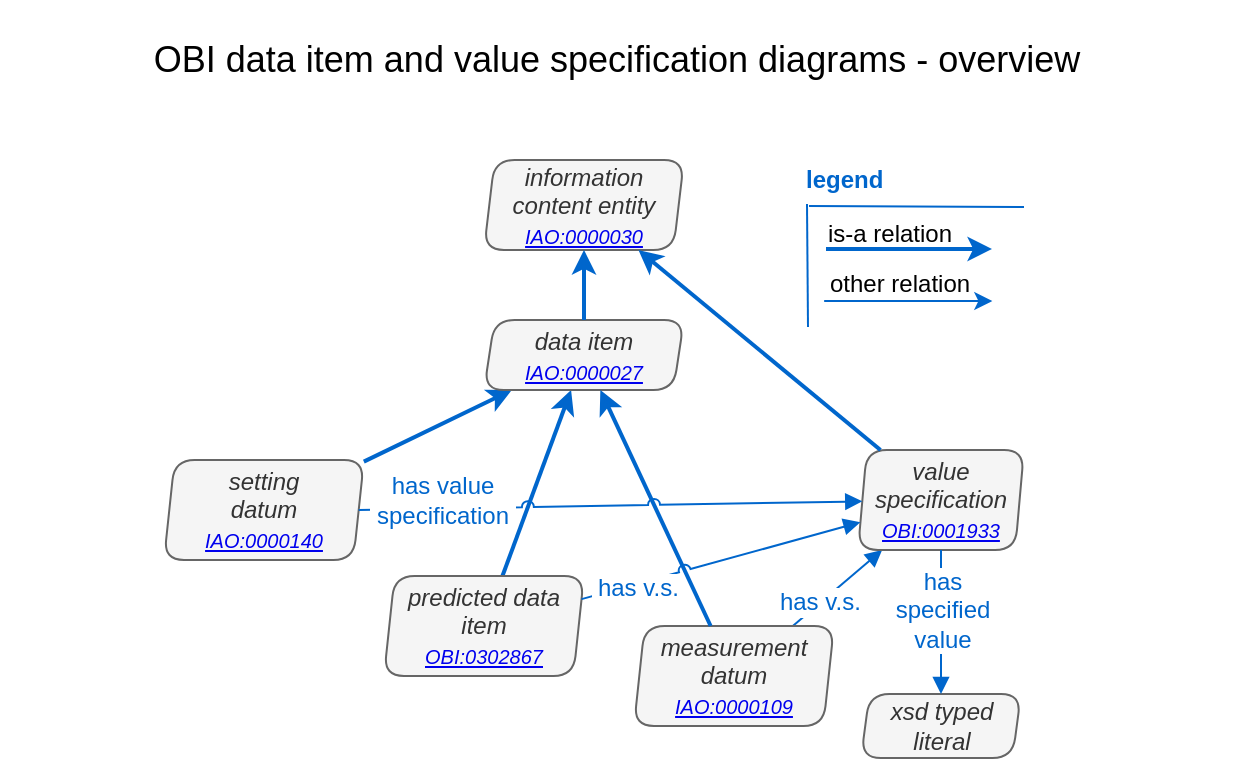 <mxfile version="12.2.2" type="device" pages="1"><diagram id="2f29cdf5-8bdf-8148-1107-64738e3cd883" name="Data item overview"><mxGraphModel dx="1186" dy="680" grid="1" gridSize="10" guides="1" tooltips="1" connect="1" arrows="1" fold="1" page="1" pageScale="1" pageWidth="850" pageHeight="850" background="#ffffff" math="0" shadow="0"><root><mxCell id="0"/><mxCell id="1" parent="0"/><mxCell id="349" value="" style="edgeStyle=none;rounded=0;html=1;jettySize=auto;orthogonalLoop=1;strokeColor=#0066CC;strokeWidth=2;fontSize=12;fontColor=#0066CC;" parent="1" source="348" target="293" edge="1"><mxGeometry relative="1" as="geometry"><mxPoint x="410" y="245" as="sourcePoint"/><mxPoint x="410" y="215" as="targetPoint"/></mxGeometry></mxCell><mxCell id="350" value="" style="edgeStyle=none;rounded=0;html=1;jettySize=auto;orthogonalLoop=1;strokeColor=#0066CC;strokeWidth=2;fontSize=12;fontColor=#0066CC;" parent="1" source="347" target="293" edge="1"><mxGeometry relative="1" as="geometry"><mxPoint x="285.187" y="252.933" as="sourcePoint"/><mxPoint x="370.597" y="215" as="targetPoint"/></mxGeometry></mxCell><mxCell id="5" value="&lt;div style=&quot;text-align: left ; font-size: 18px&quot;&gt;&lt;p style=&quot;text-align: center&quot;&gt;OBI data item and value specification diagrams - overview&amp;nbsp;&lt;/p&gt;&lt;/div&gt;" style="text;html=1;strokeColor=none;fillColor=none;align=center;verticalAlign=middle;whiteSpace=wrap;rounded=0;shadow=0;glass=0;labelBackgroundColor=none;fontSize=12;fontColor=#000000;" parent="1" vertex="1"><mxGeometry x="108.5" y="19.5" width="620" height="40" as="geometry"/></mxCell><mxCell id="50962ce2c1a8c9d5-306" style="rounded=0;html=1;labelBackgroundColor=#ffffff;startArrow=none;startFill=0;endArrow=block;endFill=1;jettySize=auto;orthogonalLoop=1;strokeColor=#0066CC;strokeWidth=1;fontSize=12;fontColor=#000000;" parent="1" source="296" target="298" edge="1"><mxGeometry relative="1" as="geometry"><mxPoint x="483" y="260" as="sourcePoint"/><mxPoint x="584" y="260.491" as="targetPoint"/></mxGeometry></mxCell><mxCell id="50962ce2c1a8c9d5-308" value="&lt;font color=&quot;#0066cc&quot;&gt;&amp;nbsp;has v.s.&lt;/font&gt;&lt;br&gt;" style="text;html=1;resizable=0;points=[];align=center;verticalAlign=middle;labelBackgroundColor=#ffffff;" parent="50962ce2c1a8c9d5-306" vertex="1" connectable="0"><mxGeometry x="-0.264" y="2" relative="1" as="geometry"><mxPoint x="-4" y="3" as="offset"/></mxGeometry></mxCell><mxCell id="293" value="&lt;i&gt;&lt;font style=&quot;font-size: 12px&quot;&gt;data item&lt;/font&gt;&lt;br&gt;&lt;/i&gt;&lt;a href=&quot;http://purl.obolibrary.org/obo/IAO_0000027&quot;&gt;&lt;font style=&quot;font-size: 10px&quot;&gt;&lt;i&gt;IAO:0000027&lt;/i&gt;&lt;/font&gt;&lt;/a&gt;&lt;font size=&quot;1&quot;&gt;&lt;i&gt;&lt;br&gt;&lt;/i&gt;&lt;/font&gt;" style="shape=parallelogram;perimeter=parallelogramPerimeter;whiteSpace=wrap;html=1;strokeColor=#666666;fontSize=12;align=center;size=0.053;fillColor=#f5f5f5;rounded=1;comic=0;shadow=0;spacing=0;line-height:.8rem;fontColor=#333333;" parent="1" vertex="1"><mxGeometry x="350" y="170" width="100" height="35" as="geometry"/></mxCell><mxCell id="294" value="&lt;i&gt;&lt;font style=&quot;font-size: 12px&quot;&gt;information content entity&lt;/font&gt;&lt;br&gt;&lt;font style=&quot;font-size: 10px&quot;&gt;&lt;a href=&quot;http://purl.obolibrary.org/obo/IAO_0000030&quot;&gt;IAO:0000030&lt;/a&gt;&lt;/font&gt;&lt;/i&gt;&lt;font size=&quot;1&quot;&gt;&lt;i&gt;&lt;br&gt;&lt;/i&gt;&lt;/font&gt;" style="shape=parallelogram;perimeter=parallelogramPerimeter;whiteSpace=wrap;html=1;strokeColor=#666666;fontSize=12;align=center;size=0.053;fillColor=#f5f5f5;rounded=1;comic=0;shadow=0;spacing=0;line-height:.8rem;fontColor=#333333;" parent="1" vertex="1"><mxGeometry x="350" y="90" width="100" height="45" as="geometry"/></mxCell><mxCell id="295" value="" style="edgeStyle=none;rounded=0;html=1;jettySize=auto;orthogonalLoop=1;strokeColor=#0066CC;strokeWidth=2;fontSize=12;fontColor=#0066CC;" parent="1" source="293" target="294" edge="1"><mxGeometry relative="1" as="geometry"><mxPoint x="410" y="285" as="sourcePoint"/><mxPoint x="410" y="225" as="targetPoint"/></mxGeometry></mxCell><mxCell id="296" value="&lt;i&gt;&lt;font style=&quot;font-size: 12px&quot;&gt;measurement&lt;br&gt;datum&lt;/font&gt;&lt;br&gt;&lt;/i&gt;&lt;a href=&quot;http://purl.obolibrary.org/obo/IAO_0000109&quot;&gt;&lt;font style=&quot;font-size: 10px&quot;&gt;&lt;i&gt;IAO:0000109&lt;/i&gt;&lt;/font&gt;&lt;/a&gt;&lt;font size=&quot;1&quot;&gt;&lt;i&gt;&lt;br&gt;&lt;/i&gt;&lt;/font&gt;" style="shape=parallelogram;perimeter=parallelogramPerimeter;whiteSpace=wrap;html=1;strokeColor=#666666;fontSize=12;align=center;size=0.053;fillColor=#f5f5f5;rounded=1;comic=0;shadow=0;spacing=0;line-height:.8rem;fontColor=#333333;" parent="1" vertex="1"><mxGeometry x="425" y="323" width="100" height="50" as="geometry"/></mxCell><mxCell id="297" value="" style="edgeStyle=none;rounded=0;html=1;jettySize=auto;orthogonalLoop=1;strokeColor=#0066CC;strokeWidth=2;fontSize=12;fontColor=#0066CC;" parent="1" source="296" target="293" edge="1"><mxGeometry relative="1" as="geometry"><mxPoint x="410" y="405" as="sourcePoint"/><mxPoint x="410" y="355" as="targetPoint"/></mxGeometry></mxCell><mxCell id="298" value="&lt;font&gt;&lt;i&gt;value &lt;br&gt;specification&lt;br&gt;&lt;/i&gt;&lt;a href=&quot;http://purl.obolibrary.org/obo/OBI_0001933&quot; style=&quot;font-size: 10px&quot;&gt;&lt;i&gt;OBI:0001933&lt;/i&gt;&lt;/a&gt;&lt;/font&gt;&lt;font size=&quot;1&quot;&gt;&lt;i&gt;&lt;br&gt;&lt;/i&gt;&lt;/font&gt;" style="shape=parallelogram;perimeter=parallelogramPerimeter;whiteSpace=wrap;html=1;strokeColor=#666666;fontSize=12;align=center;size=0.053;fillColor=#f5f5f5;rounded=1;comic=0;shadow=0;spacing=0;line-height:.8rem;fontColor=#333333;" parent="1" vertex="1"><mxGeometry x="537" y="235" width="83" height="50" as="geometry"/></mxCell><mxCell id="299" value="" style="edgeStyle=none;rounded=0;html=1;jettySize=auto;orthogonalLoop=1;strokeColor=#0066CC;strokeWidth=2;fontSize=12;fontColor=#0066CC;" parent="1" source="298" target="294" edge="1"><mxGeometry relative="1" as="geometry"><mxPoint x="410" y="175" as="sourcePoint"/><mxPoint x="410" y="145" as="targetPoint"/></mxGeometry></mxCell><mxCell id="302" value="&lt;i&gt;&lt;font style=&quot;font-size: 12px&quot;&gt;xsd typed literal&lt;/font&gt;&lt;br&gt;&lt;/i&gt;" style="shape=parallelogram;perimeter=parallelogramPerimeter;whiteSpace=wrap;html=1;strokeColor=#666666;fontSize=12;align=center;size=0.053;fillColor=#f5f5f5;rounded=1;comic=0;shadow=0;spacing=0;line-height:.8rem;fontColor=#333333;" parent="1" vertex="1"><mxGeometry x="538.5" y="357" width="80" height="32" as="geometry"/></mxCell><mxCell id="303" style="rounded=0;html=1;labelBackgroundColor=#ffffff;startArrow=none;startFill=0;endArrow=block;endFill=1;jettySize=auto;orthogonalLoop=1;strokeColor=#0066CC;strokeWidth=1;fontSize=12;fontColor=#000000;" parent="1" source="298" target="302" edge="1"><mxGeometry relative="1" as="geometry"><mxPoint x="457.333" y="270" as="sourcePoint"/><mxPoint x="575.12" y="270" as="targetPoint"/></mxGeometry></mxCell><mxCell id="304" value="&lt;font color=&quot;#0066cc&quot;&gt;has &lt;br&gt;specified &lt;br&gt;value&lt;/font&gt;&lt;br&gt;" style="text;html=1;resizable=0;points=[];align=center;verticalAlign=middle;labelBackgroundColor=#ffffff;" parent="303" vertex="1" connectable="0"><mxGeometry x="-0.264" y="2" relative="1" as="geometry"><mxPoint x="-2" y="3" as="offset"/></mxGeometry></mxCell><mxCell id="337" value="" style="group" parent="1" vertex="1" connectable="0"><mxGeometry x="516" y="90" width="111" height="20" as="geometry"/></mxCell><mxCell id="344" value="&lt;font color=&quot;#0066cc&quot;&gt;legend&lt;/font&gt;" style="text;html=1;resizable=0;points=[];autosize=1;align=left;verticalAlign=top;spacingTop=-4;fontStyle=1" parent="1" vertex="1"><mxGeometry x="509" y="90" width="50" height="20" as="geometry"/></mxCell><mxCell id="345" value="" style="endArrow=none;html=1;strokeColor=#0066CC;strokeWidth=1;entryX=0.05;entryY=1.1;entryPerimeter=0;" parent="1" target="344" edge="1"><mxGeometry width="50" height="50" relative="1" as="geometry"><mxPoint x="512" y="173.5" as="sourcePoint"/><mxPoint x="573" y="322" as="targetPoint"/></mxGeometry></mxCell><mxCell id="346" value="" style="endArrow=none;html=1;strokeColor=#0066CC;strokeWidth=1;" parent="1" edge="1"><mxGeometry width="50" height="50" relative="1" as="geometry"><mxPoint x="620" y="113.5" as="sourcePoint"/><mxPoint x="512.5" y="113" as="targetPoint"/></mxGeometry></mxCell><mxCell id="339" value="is-a relation" style="text;html=1;resizable=0;points=[];autosize=1;align=left;verticalAlign=top;spacingTop=-4;" parent="1" vertex="1"><mxGeometry x="520" y="116.5" width="80" height="20" as="geometry"/></mxCell><mxCell id="338" value="" style="edgeStyle=none;rounded=0;html=1;jettySize=auto;orthogonalLoop=1;strokeColor=#0066CC;strokeWidth=2;fontSize=12;fontColor=#0066CC;" parent="1" edge="1"><mxGeometry x="-0.651" y="-4" relative="1" as="geometry"><mxPoint x="521" y="134.5" as="sourcePoint"/><mxPoint x="604" y="134.5" as="targetPoint"/><mxPoint x="1" as="offset"/></mxGeometry></mxCell><mxCell id="340" style="rounded=0;html=1;jettySize=auto;orthogonalLoop=1;strokeColor=#0066CC;fontSize=18;strokeWidth=1;" parent="1" edge="1"><mxGeometry relative="1" as="geometry"><mxPoint x="520.073" y="160.5" as="sourcePoint"/><mxPoint x="604.167" y="160.5" as="targetPoint"/></mxGeometry></mxCell><mxCell id="343" value="other relation" style="text;html=1;resizable=0;points=[];autosize=1;align=left;verticalAlign=top;spacingTop=-4;" parent="1" vertex="1"><mxGeometry x="521" y="142" width="90" height="20" as="geometry"/></mxCell><mxCell id="347" value="&lt;i&gt;predicted data item&lt;br&gt;&lt;/i&gt;&lt;i&gt;&lt;font color=&quot;#0000ee&quot; size=&quot;1&quot;&gt;&lt;span&gt;&lt;u&gt;&lt;a href=&quot;http://purl.obolibrary.org/obo/OBI_0302867&quot;&gt;OBI:0302867&lt;/a&gt;&lt;/u&gt;&lt;/span&gt;&lt;/font&gt;&lt;br&gt;&lt;/i&gt;" style="shape=parallelogram;perimeter=parallelogramPerimeter;whiteSpace=wrap;html=1;strokeColor=#666666;fontSize=12;align=center;size=0.053;fillColor=#f5f5f5;rounded=1;comic=0;shadow=0;spacing=0;line-height:.8rem;fontColor=#333333;" parent="1" vertex="1"><mxGeometry x="300" y="298" width="100" height="50" as="geometry"/></mxCell><mxCell id="348" value="&lt;i&gt;&lt;font style=&quot;font-size: 12px&quot;&gt;setting&lt;br&gt;datum&lt;/font&gt;&lt;br&gt;&lt;/i&gt;&lt;font style=&quot;font-size: 10px&quot;&gt;&lt;i&gt;&lt;a href=&quot;http://purl.obolibrary.org/obo/IAO_0000140&quot;&gt;IAO:0000140&lt;/a&gt;&lt;/i&gt;&lt;/font&gt;&lt;font size=&quot;1&quot;&gt;&lt;i&gt;&lt;br&gt;&lt;/i&gt;&lt;/font&gt;" style="shape=parallelogram;perimeter=parallelogramPerimeter;whiteSpace=wrap;html=1;strokeColor=#666666;fontSize=12;align=center;size=0.053;fillColor=#f5f5f5;rounded=1;comic=0;shadow=0;spacing=0;line-height:.8rem;fontColor=#333333;" parent="1" vertex="1"><mxGeometry x="190" y="240" width="100" height="50" as="geometry"/></mxCell><mxCell id="351" style="rounded=0;html=1;labelBackgroundColor=#ffffff;startArrow=none;startFill=0;endArrow=block;endFill=1;jettySize=auto;orthogonalLoop=1;strokeColor=#0066CC;strokeWidth=1;fontSize=12;fontColor=#000000;jumpStyle=arc;" parent="1" source="347" target="298" edge="1"><mxGeometry relative="1" as="geometry"><mxPoint x="475.174" y="320.058" as="sourcePoint"/><mxPoint x="547.614" y="288.06" as="targetPoint"/></mxGeometry></mxCell><mxCell id="352" value="&lt;font color=&quot;#0066cc&quot;&gt;&amp;nbsp;has v.s.&lt;/font&gt;&lt;br&gt;" style="text;html=1;resizable=0;points=[];align=center;verticalAlign=middle;labelBackgroundColor=#ffffff;" parent="351" vertex="1" connectable="0"><mxGeometry x="-0.264" y="2" relative="1" as="geometry"><mxPoint x="-24.5" y="10" as="offset"/></mxGeometry></mxCell><mxCell id="353" style="rounded=0;html=1;labelBackgroundColor=#ffffff;startArrow=none;startFill=0;endArrow=block;endFill=1;jettySize=auto;orthogonalLoop=1;strokeColor=#0066CC;strokeWidth=1;fontSize=12;fontColor=#000000;exitX=1;exitY=0.5;jumpStyle=arc;" parent="1" source="348" target="298" edge="1"><mxGeometry relative="1" as="geometry"><mxPoint x="359.006" y="322.008" as="sourcePoint"/><mxPoint x="548.409" y="279.085" as="targetPoint"/></mxGeometry></mxCell><mxCell id="354" value="&lt;font color=&quot;#0066cc&quot;&gt;&amp;nbsp;has value&amp;nbsp;&lt;br&gt;&amp;nbsp;specification&amp;nbsp;&lt;/font&gt;&lt;br&gt;" style="text;html=1;resizable=0;points=[];align=center;verticalAlign=middle;labelBackgroundColor=#ffffff;" parent="353" vertex="1" connectable="0"><mxGeometry x="-0.264" y="2" relative="1" as="geometry"><mxPoint x="-51" y="-1.5" as="offset"/></mxGeometry></mxCell></root></mxGraphModel></diagram></mxfile>